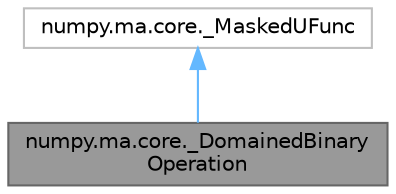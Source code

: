digraph "numpy.ma.core._DomainedBinaryOperation"
{
 // LATEX_PDF_SIZE
  bgcolor="transparent";
  edge [fontname=Helvetica,fontsize=10,labelfontname=Helvetica,labelfontsize=10];
  node [fontname=Helvetica,fontsize=10,shape=box,height=0.2,width=0.4];
  Node1 [id="Node000001",label="numpy.ma.core._DomainedBinary\lOperation",height=0.2,width=0.4,color="gray40", fillcolor="grey60", style="filled", fontcolor="black",tooltip=" "];
  Node2 -> Node1 [id="edge2_Node000001_Node000002",dir="back",color="steelblue1",style="solid",tooltip=" "];
  Node2 [id="Node000002",label="numpy.ma.core._MaskedUFunc",height=0.2,width=0.4,color="grey75", fillcolor="white", style="filled",URL="$dc/d15/classnumpy_1_1ma_1_1core_1_1__MaskedUFunc.html",tooltip=" "];
}

